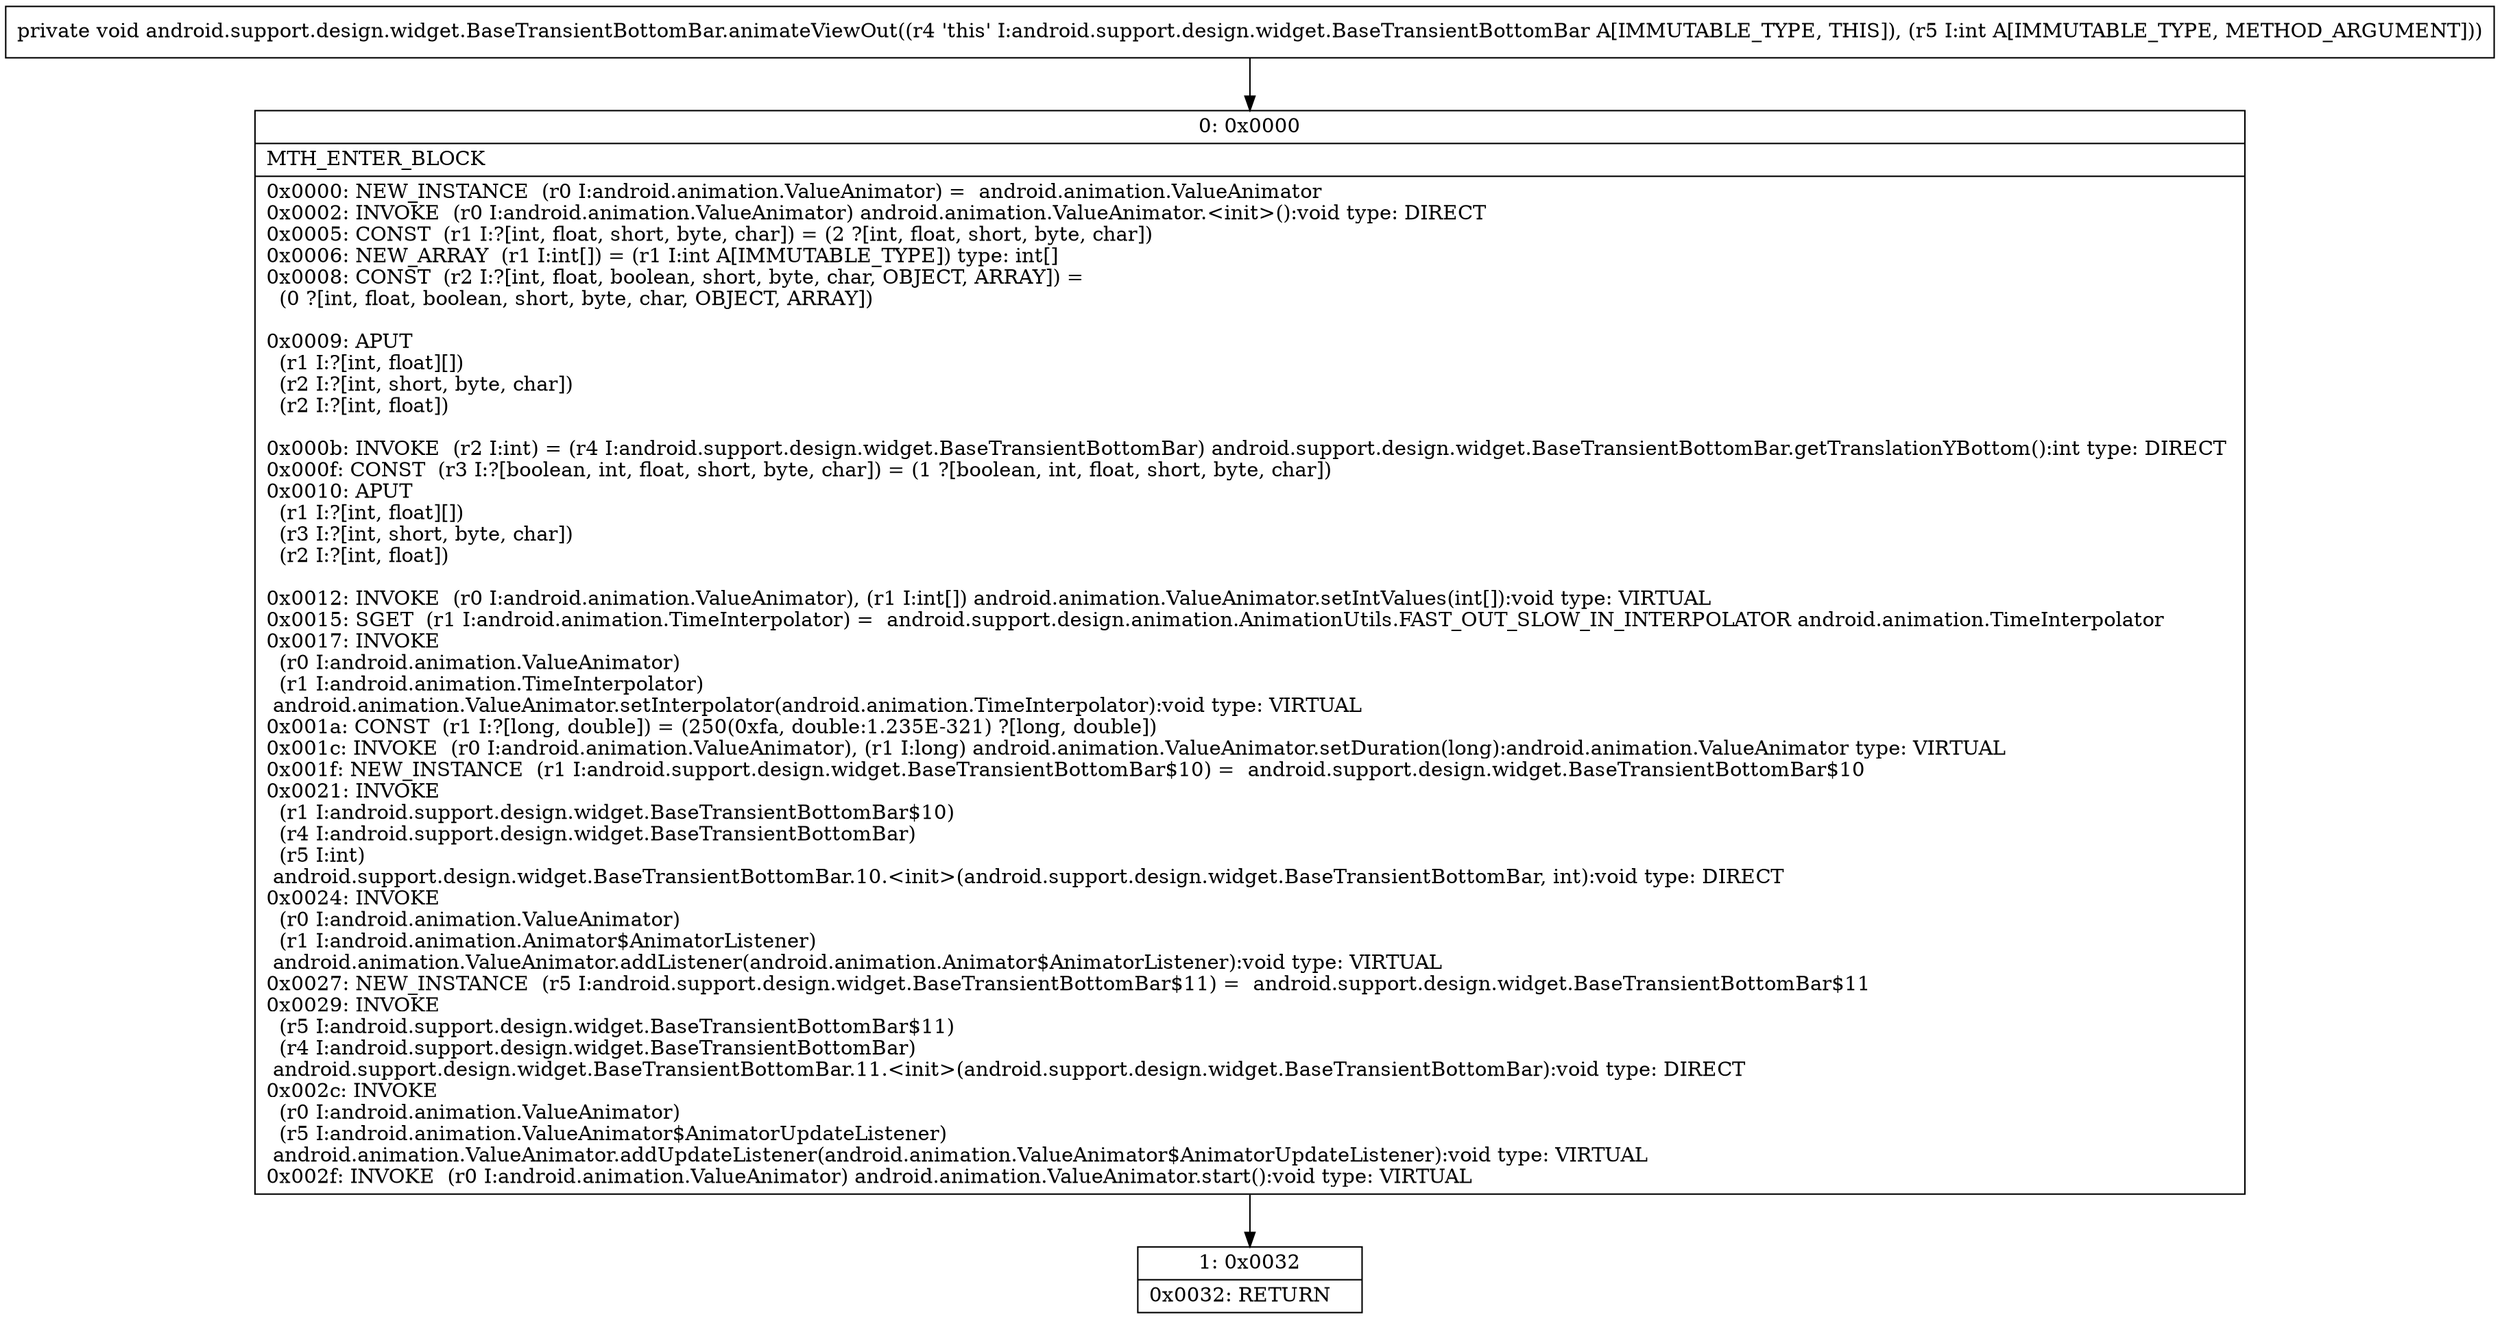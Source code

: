 digraph "CFG forandroid.support.design.widget.BaseTransientBottomBar.animateViewOut(I)V" {
Node_0 [shape=record,label="{0\:\ 0x0000|MTH_ENTER_BLOCK\l|0x0000: NEW_INSTANCE  (r0 I:android.animation.ValueAnimator) =  android.animation.ValueAnimator \l0x0002: INVOKE  (r0 I:android.animation.ValueAnimator) android.animation.ValueAnimator.\<init\>():void type: DIRECT \l0x0005: CONST  (r1 I:?[int, float, short, byte, char]) = (2 ?[int, float, short, byte, char]) \l0x0006: NEW_ARRAY  (r1 I:int[]) = (r1 I:int A[IMMUTABLE_TYPE]) type: int[] \l0x0008: CONST  (r2 I:?[int, float, boolean, short, byte, char, OBJECT, ARRAY]) = \l  (0 ?[int, float, boolean, short, byte, char, OBJECT, ARRAY])\l \l0x0009: APUT  \l  (r1 I:?[int, float][])\l  (r2 I:?[int, short, byte, char])\l  (r2 I:?[int, float])\l \l0x000b: INVOKE  (r2 I:int) = (r4 I:android.support.design.widget.BaseTransientBottomBar) android.support.design.widget.BaseTransientBottomBar.getTranslationYBottom():int type: DIRECT \l0x000f: CONST  (r3 I:?[boolean, int, float, short, byte, char]) = (1 ?[boolean, int, float, short, byte, char]) \l0x0010: APUT  \l  (r1 I:?[int, float][])\l  (r3 I:?[int, short, byte, char])\l  (r2 I:?[int, float])\l \l0x0012: INVOKE  (r0 I:android.animation.ValueAnimator), (r1 I:int[]) android.animation.ValueAnimator.setIntValues(int[]):void type: VIRTUAL \l0x0015: SGET  (r1 I:android.animation.TimeInterpolator) =  android.support.design.animation.AnimationUtils.FAST_OUT_SLOW_IN_INTERPOLATOR android.animation.TimeInterpolator \l0x0017: INVOKE  \l  (r0 I:android.animation.ValueAnimator)\l  (r1 I:android.animation.TimeInterpolator)\l android.animation.ValueAnimator.setInterpolator(android.animation.TimeInterpolator):void type: VIRTUAL \l0x001a: CONST  (r1 I:?[long, double]) = (250(0xfa, double:1.235E\-321) ?[long, double]) \l0x001c: INVOKE  (r0 I:android.animation.ValueAnimator), (r1 I:long) android.animation.ValueAnimator.setDuration(long):android.animation.ValueAnimator type: VIRTUAL \l0x001f: NEW_INSTANCE  (r1 I:android.support.design.widget.BaseTransientBottomBar$10) =  android.support.design.widget.BaseTransientBottomBar$10 \l0x0021: INVOKE  \l  (r1 I:android.support.design.widget.BaseTransientBottomBar$10)\l  (r4 I:android.support.design.widget.BaseTransientBottomBar)\l  (r5 I:int)\l android.support.design.widget.BaseTransientBottomBar.10.\<init\>(android.support.design.widget.BaseTransientBottomBar, int):void type: DIRECT \l0x0024: INVOKE  \l  (r0 I:android.animation.ValueAnimator)\l  (r1 I:android.animation.Animator$AnimatorListener)\l android.animation.ValueAnimator.addListener(android.animation.Animator$AnimatorListener):void type: VIRTUAL \l0x0027: NEW_INSTANCE  (r5 I:android.support.design.widget.BaseTransientBottomBar$11) =  android.support.design.widget.BaseTransientBottomBar$11 \l0x0029: INVOKE  \l  (r5 I:android.support.design.widget.BaseTransientBottomBar$11)\l  (r4 I:android.support.design.widget.BaseTransientBottomBar)\l android.support.design.widget.BaseTransientBottomBar.11.\<init\>(android.support.design.widget.BaseTransientBottomBar):void type: DIRECT \l0x002c: INVOKE  \l  (r0 I:android.animation.ValueAnimator)\l  (r5 I:android.animation.ValueAnimator$AnimatorUpdateListener)\l android.animation.ValueAnimator.addUpdateListener(android.animation.ValueAnimator$AnimatorUpdateListener):void type: VIRTUAL \l0x002f: INVOKE  (r0 I:android.animation.ValueAnimator) android.animation.ValueAnimator.start():void type: VIRTUAL \l}"];
Node_1 [shape=record,label="{1\:\ 0x0032|0x0032: RETURN   \l}"];
MethodNode[shape=record,label="{private void android.support.design.widget.BaseTransientBottomBar.animateViewOut((r4 'this' I:android.support.design.widget.BaseTransientBottomBar A[IMMUTABLE_TYPE, THIS]), (r5 I:int A[IMMUTABLE_TYPE, METHOD_ARGUMENT])) }"];
MethodNode -> Node_0;
Node_0 -> Node_1;
}

